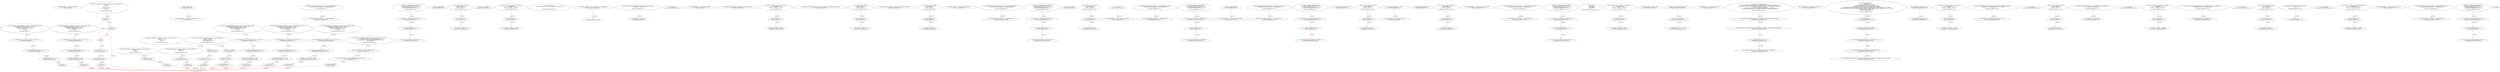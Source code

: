 digraph  {
13 [label="2_ mapping(address => uint) balances_intou2;\n13-new_variable-3-3", method="", type_label=new_variable];
19 [label="3_ function transfer_undrflow2(address _to, uint _value) public returns (bool) {\n    require(balances_intou2[msg.sender] - _value >= 0);   \n    balances_intou2[msg.sender] -= _value;   \n    balances_intou2[_to] += _value;   \n    return true;\n  }\n19-function_definition-4-9", method="transfer_undrflow2(address _to,uint _value)", type_label=function_definition];
35 [label="4_ require(balances_intou2[msg.sender] - _value >= 0);\n35-expression_statement-5-5", method="transfer_undrflow2(address _to,uint _value)", type_label=expression_statement];
48 [label="5_ balances_intou2[msg.sender] -= _value;\n48-expression_statement-6-6", method="transfer_undrflow2(address _to,uint _value)", type_label=expression_statement];
56 [label="6_ balances_intou2[_to] += _value;\n56-expression_statement-7-7", method="transfer_undrflow2(address _to,uint _value)", type_label=expression_statement];
62 [label="7_ return true;\n62-return-8-8", method="transfer_undrflow2(address _to,uint _value)", type_label=return];
65 [label="9_ address public owner;\n65-new_variable-10-10", method="", type_label=new_variable];
70 [label="10_ mapping(address => uint) public lockTime_intou17;\n70-new_variable-11-11", method="", type_label=new_variable];
77 [label="11_ function increaseLockTime_intou17(uint _secondsToIncrease) public {\n        lockTime_intou17[msg.sender] += _secondsToIncrease;   \n    }\n77-function_definition-12-14", method="increaseLockTime_intou17(uint _secondsToIncrease)", type_label=function_definition];
85 [label="12_ lockTime_intou17[msg.sender] += _secondsToIncrease;\n85-expression_statement-13-13", method="increaseLockTime_intou17(uint _secondsToIncrease)", type_label=expression_statement];
93 [label="14_ function withdraw_intou17() public {\n        require(now > lockTime_intou17[msg.sender]);    \n        uint transferValue_intou17 = 10;           \n        msg.sender.transfer(transferValue_intou17);\n    }\n93-function_definition-15-19", method="withdraw_intou17()", type_label=function_definition];
97 [label="15_ require(now > lockTime_intou17[msg.sender]);\n97-expression_statement-16-16", method="withdraw_intou17()", type_label=expression_statement];
108 [label="16_ uint transferValue_intou17 = 10;\n108-new_variable-17-17", method="withdraw_intou17()", type_label=new_variable];
114 [label="17_ msg.sender.transfer(transferValue_intou17);\n114-expression_statement-18-18", method="withdraw_intou17()", type_label=expression_statement];
123 [label="19_ address public newOwner;\n123-new_variable-20-20", method="", type_label=new_variable];
128 [label="20_ function bug_intou27() public{\n    uint8 vundflw =0;\n    vundflw = vundflw -10;    \n}\n128-function_definition-21-24", method="bug_intou27()", type_label=function_definition];
132 [label="21_ uint8 vundflw =0;\n132-new_variable-22-22", method="bug_intou27()", type_label=new_variable];
138 [label="22_ vundflw = vundflw -10;\n138-expression_statement-23-23", method="bug_intou27()", type_label=expression_statement];
156 [label="26_ owner = msg.sender;\n156-expression_statement-27-27", method="", type_label=expression_statement];
162 [label="28_ function bug_intou32(uint8 p_intou32) public{\n    uint8 vundflw1=0;\n    vundflw1 = vundflw1 + p_intou32;    \n}\n162-function_definition-29-32", method="bug_intou32(uint8 p_intou32)", type_label=function_definition];
170 [label="29_ uint8 vundflw1=0;\n170-new_variable-30-30", method="bug_intou32(uint8 p_intou32)", type_label=new_variable];
176 [label="30_ vundflw1 = vundflw1 + p_intou32;\n176-expression_statement-31-31", method="bug_intou32(uint8 p_intou32)", type_label=expression_statement];
182 [label="32_ modifier onlyOwner {\n        require(msg.sender == owner || msg.sender == address(this));\n        _;\n    }\n182-expression_statement-33-36", method="", type_label=expression_statement];
185 [label="33_ require(msg.sender == owner || msg.sender == address(this));\n185-expression_statement-34-34", method="", type_label=expression_statement];
202 [label="34_ _;\n202-expression_statement-35-35", method="", type_label=expression_statement];
204 [label="36_ function transferOwnership(address _newOwner) public onlyOwner {\n        newOwner = _newOwner;\n    }\n204-function_definition-37-39", method="transferOwnership(address _newOwner)", type_label=function_definition];
211 [label="36_ onlyOwner\n211-expression_statement-37-37", method="transferOwnership(address _newOwner)", type_label=expression_statement];
214 [label="37_ newOwner = _newOwner;\n214-expression_statement-38-38", method="transferOwnership(address _newOwner)", type_label=expression_statement];
218 [label="39_ mapping(address => uint) balances_intou38;\n218-new_variable-40-40", method="", type_label=new_variable];
224 [label="40_ function transfer_intou38(address _to, uint _value) public returns (bool) {\n    require(balances_intou38[msg.sender] - _value >= 0);   \n    balances_intou38[msg.sender] -= _value;   \n    balances_intou38[_to] += _value;   \n    return true;\n  }\n224-function_definition-41-46", method="transfer_intou38(address _to,uint _value)", type_label=function_definition];
240 [label="41_ require(balances_intou38[msg.sender] - _value >= 0);\n240-expression_statement-42-42", method="transfer_intou38(address _to,uint _value)", type_label=expression_statement];
253 [label="42_ balances_intou38[msg.sender] -= _value;\n253-expression_statement-43-43", method="transfer_intou38(address _to,uint _value)", type_label=expression_statement];
261 [label="43_ balances_intou38[_to] += _value;\n261-expression_statement-44-44", method="transfer_intou38(address _to,uint _value)", type_label=expression_statement];
267 [label="44_ return true;\n267-return-45-45", method="transfer_intou38(address _to,uint _value)", type_label=return];
273 [label="48_ function mul(uint256 a, uint256 b) internal pure returns (uint256) {\n    if (a == 0) {\n      return 0;\n    }\n    uint256 c = a * b;\n    assert(c / a == b);\n    return c;\n  }\n273-function_definition-49-56", method="mul(uint256 a,uint256 b)", type_label=function_definition];
290 [label="49_ if_a == 0\n290-if-50-52", method="mul(uint256 a,uint256 b)", type_label=if];
1876 [label="49_ end_if", method="mul(uint256 a,uint256 b)", type_label=end_if];
295 [label="50_ return 0;\n295-return-51-51", method="mul(uint256 a,uint256 b)", type_label=return];
297 [label="52_ uint256 c = a * b;\n297-new_variable-53-53", method="mul(uint256 a,uint256 b)", type_label=new_variable];
305 [label="53_ assert(c / a == b);\n305-expression_statement-54-54", method="mul(uint256 a,uint256 b)", type_label=expression_statement];
314 [label="54_ return c;\n314-return-55-55", method="mul(uint256 a,uint256 b)", type_label=return];
316 [label="56_ function div(uint256 a, uint256 b) internal pure returns (uint256) {\n    uint256 c = a / b;\n    return c;\n  }\n316-function_definition-57-60", method="div(uint256 a,uint256 b)", type_label=function_definition];
333 [label="57_ uint256 c = a / b;\n333-new_variable-58-58", method="div(uint256 a,uint256 b)", type_label=new_variable];
341 [label="58_ return c;\n341-return-59-59", method="div(uint256 a,uint256 b)", type_label=return];
343 [label="60_ function sub(uint256 a, uint256 b) internal pure returns (uint256) {\n    assert(b <= a);\n    return a - b;\n  }\n343-function_definition-61-64", method="sub(uint256 a,uint256 b)", type_label=function_definition];
360 [label="61_ assert(b <= a);\n360-expression_statement-62-62", method="sub(uint256 a,uint256 b)", type_label=expression_statement];
367 [label="62_ return a - b;\n367-return-63-63", method="sub(uint256 a,uint256 b)", type_label=return];
371 [label="64_ function add(uint256 a, uint256 b) internal pure returns (uint256) {\n    uint256 c = a + b;\n    assert(c >= a);\n    return c;\n  }\n371-function_definition-65-69", method="add(uint256 a,uint256 b)", type_label=function_definition];
388 [label="65_ uint256 c = a + b;\n388-new_variable-66-66", method="add(uint256 a,uint256 b)", type_label=new_variable];
396 [label="66_ assert(c >= a);\n396-expression_statement-67-67", method="add(uint256 a,uint256 b)", type_label=expression_statement];
403 [label="67_ return c;\n403-return-68-68", method="add(uint256 a,uint256 b)", type_label=return];
405 [label="69_ function ceil(uint256 a, uint256 m) internal pure returns (uint256) {\n    uint256 c = add(a,m);\n    uint256 d = sub(c,1);\n    return mul(div(d,m),m);\n  }\n405-function_definition-70-74", method="ceil(uint256 a,uint256 m)", type_label=function_definition];
422 [label="70_ uint256 c = add(a,m);\n422-new_variable-71-71", method="ceil(uint256 a,uint256 m)", type_label=new_variable];
433 [label="71_ uint256 d = sub(c,1);\n433-new_variable-72-72", method="ceil(uint256 a,uint256 m)", type_label=new_variable];
444 [label="72_ return mul(div(d,m),m);\n444-return-73-73", method="ceil(uint256 a,uint256 m)", type_label=return];
459 [label="76_ function balanceOf(address who) external view returns (uint256);\n459-function_definition-77-77", method="balanceOf(address who)", type_label=function_definition];
471 [label="77_ function bug_intou4(uint8 p_intou4) public{\n    uint8 vundflw1=0;\n    vundflw1 = vundflw1 + p_intou4;    \n}\n471-function_definition-78-81", method="bug_intou4(uint8 p_intou4)", type_label=function_definition];
479 [label="78_ uint8 vundflw1=0;\n479-new_variable-79-79", method="bug_intou4(uint8 p_intou4)", type_label=new_variable];
485 [label="79_ vundflw1 = vundflw1 + p_intou4;\n485-expression_statement-80-80", method="bug_intou4(uint8 p_intou4)", type_label=expression_statement];
491 [label="81_ function transferFrom(address from, address to, uint256 value) external returns (bool);\n491-function_definition-82-82", method="transferFrom(address from,address to,uint256 value)", type_label=function_definition];
510 [label="82_ function bug_intou7() public{\n    uint8 vundflw =0;\n    vundflw = vundflw -10;    \n}\n510-function_definition-83-86", method="bug_intou7()", type_label=function_definition];
514 [label="83_ uint8 vundflw =0;\n514-new_variable-84-84", method="bug_intou7()", type_label=new_variable];
520 [label="84_ vundflw = vundflw -10;\n520-expression_statement-85-85", method="bug_intou7()", type_label=expression_statement];
526 [label="86_ function transfer(address to, uint256 value) external returns (bool);\n526-function_definition-87-87", method="transfer(address to,uint256 value)", type_label=function_definition];
541 [label="87_ function bug_intou23() public{\n    uint8 vundflw =0;\n    vundflw = vundflw -10;    \n}\n541-function_definition-88-91", method="bug_intou23()", type_label=function_definition];
545 [label="88_ uint8 vundflw =0;\n545-new_variable-89-89", method="bug_intou23()", type_label=new_variable];
551 [label="89_ vundflw = vundflw -10;\n551-expression_statement-90-90", method="bug_intou23()", type_label=expression_statement];
563 [label="93_ mapping(address => uint) public lockTime_intou37;\n563-new_variable-94-94", method="", type_label=new_variable];
570 [label="94_ function increaseLockTime_intou37(uint _secondsToIncrease) public {\n        lockTime_intou37[msg.sender] += _secondsToIncrease;   \n    }\n570-function_definition-95-97", method="increaseLockTime_intou37(uint _secondsToIncrease)", type_label=function_definition];
578 [label="95_ lockTime_intou37[msg.sender] += _secondsToIncrease;\n578-expression_statement-96-96", method="increaseLockTime_intou37(uint _secondsToIncrease)", type_label=expression_statement];
586 [label="97_ function withdraw_intou37() public {\n        require(now > lockTime_intou37[msg.sender]);    \n        uint transferValue_intou37 = 10;           \n        msg.sender.transfer(transferValue_intou37);\n    }\n586-function_definition-98-102", method="withdraw_intou37()", type_label=function_definition];
590 [label="98_ require(now > lockTime_intou37[msg.sender]);\n590-expression_statement-99-99", method="withdraw_intou37()", type_label=expression_statement];
601 [label="99_ uint transferValue_intou37 = 10;\n601-new_variable-100-100", method="withdraw_intou37()", type_label=new_variable];
607 [label="100_ msg.sender.transfer(transferValue_intou37);\n607-expression_statement-101-101", method="withdraw_intou37()", type_label=expression_statement];
616 [label="102_ Token public token;\n616-new_variable-103-103", method="", type_label=new_variable];
622 [label="103_ function bug_intou3() public{\n    uint8 vundflw =0;\n    vundflw = vundflw -10;    \n}\n622-function_definition-104-107", method="bug_intou3()", type_label=function_definition];
626 [label="104_ uint8 vundflw =0;\n626-new_variable-105-105", method="bug_intou3()", type_label=new_variable];
632 [label="105_ vundflw = vundflw -10;\n632-expression_statement-106-106", method="bug_intou3()", type_label=expression_statement];
638 [label="107_ bool lock;\n638-new_variable-108-108", method="", type_label=new_variable];
642 [label="108_ mapping(address => uint) public lockTime_intou9;\n642-new_variable-109-109", method="", type_label=new_variable];
649 [label="109_ function increaseLockTime_intou9(uint _secondsToIncrease) public {\n        lockTime_intou9[msg.sender] += _secondsToIncrease;   \n    }\n649-function_definition-110-112", method="increaseLockTime_intou9(uint _secondsToIncrease)", type_label=function_definition];
657 [label="110_ lockTime_intou9[msg.sender] += _secondsToIncrease;\n657-expression_statement-111-111", method="increaseLockTime_intou9(uint _secondsToIncrease)", type_label=expression_statement];
665 [label="112_ function withdraw_intou9() public {\n        require(now > lockTime_intou9[msg.sender]);    \n        uint transferValue_intou9 = 10;           \n        msg.sender.transfer(transferValue_intou9);\n    }\n665-function_definition-113-117", method="withdraw_intou9()", type_label=function_definition];
669 [label="113_ require(now > lockTime_intou9[msg.sender]);\n669-expression_statement-114-114", method="withdraw_intou9()", type_label=expression_statement];
680 [label="114_ uint transferValue_intou9 = 10;\n680-new_variable-115-115", method="withdraw_intou9()", type_label=new_variable];
686 [label="115_ msg.sender.transfer(transferValue_intou9);\n686-expression_statement-116-116", method="withdraw_intou9()", type_label=expression_statement];
695 [label="117_ uint256 public stakeTokens;\n695-new_variable-118-118", method="", type_label=new_variable];
700 [label="118_ mapping(address => uint) public lockTime_intou25;\n700-new_variable-119-119", method="", type_label=new_variable];
707 [label="119_ function increaseLockTime_intou25(uint _secondsToIncrease) public {\n        lockTime_intou25[msg.sender] += _secondsToIncrease;   \n    }\n707-function_definition-120-122", method="increaseLockTime_intou25(uint _secondsToIncrease)", type_label=function_definition];
715 [label="120_ lockTime_intou25[msg.sender] += _secondsToIncrease;\n715-expression_statement-121-121", method="increaseLockTime_intou25(uint _secondsToIncrease)", type_label=expression_statement];
723 [label="122_ function withdraw_intou25() public {\n        require(now > lockTime_intou25[msg.sender]);    \n        uint transferValue_intou25 = 10;           \n        msg.sender.transfer(transferValue_intou25);\n    }\n723-function_definition-123-127", method="withdraw_intou25()", type_label=function_definition];
727 [label="123_ require(now > lockTime_intou25[msg.sender]);\n727-expression_statement-124-124", method="withdraw_intou25()", type_label=expression_statement];
738 [label="124_ uint transferValue_intou25 = 10;\n738-new_variable-125-125", method="withdraw_intou25()", type_label=new_variable];
744 [label="125_ msg.sender.transfer(transferValue_intou25);\n744-expression_statement-126-126", method="withdraw_intou25()", type_label=expression_statement];
753 [label="127_ uint256 private basePercent = 200;\n753-new_variable-128-128", method="", type_label=new_variable];
764 [label="129_ function bug_intou19() public{\n    uint8 vundflw =0;\n    vundflw = vundflw -10;    \n}\n764-function_definition-130-133", method="bug_intou19()", type_label=function_definition];
768 [label="130_ uint8 vundflw =0;\n768-new_variable-131-131", method="bug_intou19()", type_label=new_variable];
774 [label="131_ vundflw = vundflw -10;\n774-expression_statement-132-132", method="bug_intou19()", type_label=expression_statement];
780 [label="133_ uint256 public stakeTime = 1814400;\n780-new_variable-134-134", method="", type_label=new_variable];
786 [label="134_ mapping(address => uint) balances_intou26;\n786-new_variable-135-135", method="", type_label=new_variable];
792 [label="135_ function transfer_intou26(address _to, uint _value) public returns (bool) {\n    require(balances_intou26[msg.sender] - _value >= 0);   \n    balances_intou26[msg.sender] -= _value;   \n    balances_intou26[_to] += _value;   \n    return true;\n  }\n792-function_definition-136-141", method="transfer_intou26(address _to,uint _value)", type_label=function_definition];
808 [label="136_ require(balances_intou26[msg.sender] - _value >= 0);\n808-expression_statement-137-137", method="transfer_intou26(address _to,uint _value)", type_label=expression_statement];
821 [label="137_ balances_intou26[msg.sender] -= _value;\n821-expression_statement-138-138", method="transfer_intou26(address _to,uint _value)", type_label=expression_statement];
829 [label="138_ balances_intou26[_to] += _value;\n829-expression_statement-139-139", method="transfer_intou26(address _to,uint _value)", type_label=expression_statement];
835 [label="139_ return true;\n835-return-140-140", method="transfer_intou26(address _to,uint _value)", type_label=return];
838 [label="141_ uint public stakePercentage = 30;\n838-new_variable-142-142", method="", type_label=new_variable];
844 [label="142_ function bug_intou31() public{\n    uint8 vundflw =0;\n    vundflw = vundflw -10;    \n}\n844-function_definition-143-146", method="bug_intou31()", type_label=function_definition];
848 [label="143_ uint8 vundflw =0;\n848-new_variable-144-144", method="bug_intou31()", type_label=new_variable];
854 [label="144_ vundflw = vundflw -10;\n854-expression_statement-145-145", method="bug_intou31()", type_label=expression_statement];
874 [label="147_ mapping(address => uint) public lockTime_intou13;\n874-new_variable-148-148", method="", type_label=new_variable];
881 [label="148_ function increaseLockTime_intou13(uint _secondsToIncrease) public {\n        lockTime_intou13[msg.sender] += _secondsToIncrease;   \n    }\n881-function_definition-149-151", method="increaseLockTime_intou13(uint _secondsToIncrease)", type_label=function_definition];
889 [label="149_ lockTime_intou13[msg.sender] += _secondsToIncrease;\n889-expression_statement-150-150", method="increaseLockTime_intou13(uint _secondsToIncrease)", type_label=expression_statement];
897 [label="151_ function withdraw_intou13() public {\n        require(now > lockTime_intou13[msg.sender]);    \n        uint transferValue_intou13 = 10;           \n        msg.sender.transfer(transferValue_intou13);\n    }\n897-function_definition-152-156", method="withdraw_intou13()", type_label=function_definition];
901 [label="152_ require(now > lockTime_intou13[msg.sender]);\n901-expression_statement-153-153", method="withdraw_intou13()", type_label=expression_statement];
912 [label="153_ uint transferValue_intou13 = 10;\n912-new_variable-154-154", method="withdraw_intou13()", type_label=new_variable];
918 [label="154_ msg.sender.transfer(transferValue_intou13);\n918-expression_statement-155-155", method="withdraw_intou13()", type_label=expression_statement];
941 [label="157_ struct stake{\n        uint256 time;\n        bool redeem;\n        uint256 tokens;\n    }\n941-expression_statement-158-162", method="stake()", type_label=expression_statement];
955 [label="162_ function bug_intou20(uint8 p_intou20) public{\n    uint8 vundflw1=0;\n    vundflw1 = vundflw1 + p_intou20;    \n}\n955-function_definition-163-166", method="bug_intou20(uint8 p_intou20)", type_label=function_definition];
963 [label="163_ uint8 vundflw1=0;\n963-new_variable-164-164", method="bug_intou20(uint8 p_intou20)", type_label=new_variable];
969 [label="164_ vundflw1 = vundflw1 + p_intou20;\n969-expression_statement-165-165", method="bug_intou20(uint8 p_intou20)", type_label=expression_statement];
975 [label="166_ mapping(address => stake) staker;\n975-new_variable-167-167", method="", type_label=new_variable];
988 [label="168_ token = Token(tokenContractAddress);\n988-expression_statement-169-169", method="", type_label=expression_statement];
995 [label="169_ owner = msg.sender;\n995-expression_statement-170-170", method="", type_label=expression_statement];
1001 [label="170_ stakeTokens = 500 * 10 ** uint(10);\n1001-expression_statement-171-171", method="", type_label=expression_statement];
1011 [label="172_ mapping(address => uint) balances_intou14;\n1011-new_variable-173-173", method="", type_label=new_variable];
1017 [label="173_ function transfer_intou14(address _to, uint _value) public returns (bool) {\n    require(balances_intou14[msg.sender] - _value >= 0);   \n    balances_intou14[msg.sender] -= _value;   \n    balances_intou14[_to] += _value;   \n    return true;\n  }\n1017-function_definition-174-179", method="transfer_intou14(address _to,uint _value)", type_label=function_definition];
1033 [label="174_ require(balances_intou14[msg.sender] - _value >= 0);\n1033-expression_statement-175-175", method="transfer_intou14(address _to,uint _value)", type_label=expression_statement];
1046 [label="175_ balances_intou14[msg.sender] -= _value;\n1046-expression_statement-176-176", method="transfer_intou14(address _to,uint _value)", type_label=expression_statement];
1054 [label="176_ balances_intou14[_to] += _value;\n1054-expression_statement-177-177", method="transfer_intou14(address _to,uint _value)", type_label=expression_statement];
1060 [label="177_ return true;\n1060-return-178-178", method="transfer_intou14(address _to,uint _value)", type_label=return];
1063 [label="179_ function startStaking() public{\n        require(token.balanceOf(msg.sender) >= stakeTokens + findOnePercent(stakeTokens));\n        require(token.transferFrom(msg.sender, address(this), stakeTokens  + findOnePercent(stakeTokens)));\n        staker[msg.sender].time = now;\n        staker[msg.sender].tokens =  staker[msg.sender].tokens + stakeTokens;\n        emit stakingstarted(msg.sender, staker[msg.sender].tokens, staker[msg.sender].time);\n    }\n1063-function_definition-180-186", method="startStaking()", type_label=function_definition];
1067 [label="180_ require(token.balanceOf(msg.sender) >= stakeTokens + findOnePercent(stakeTokens));\n1067-expression_statement-181-181", method="startStaking()", type_label=expression_statement];
1086 [label="181_ require(token.transferFrom(msg.sender, address(this), stakeTokens  + findOnePercent(stakeTokens)));\n1086-expression_statement-182-182", method="startStaking()", type_label=expression_statement];
1109 [label="182_ staker[msg.sender].time = now;\n1109-expression_statement-183-183", method="startStaking()", type_label=expression_statement];
1119 [label="183_ staker[msg.sender].tokens =  staker[msg.sender].tokens + stakeTokens;\n1119-expression_statement-184-184", method="startStaking()", type_label=expression_statement];
1159 [label="186_ mapping(address => uint) balances_intou30;\n1159-new_variable-187-187", method="", type_label=new_variable];
1165 [label="187_ function transfer_intou30(address _to, uint _value) public returns (bool) {\n    require(balances_intou30[msg.sender] - _value >= 0);   \n    balances_intou30[msg.sender] -= _value;   \n    balances_intou30[_to] += _value;   \n    return true;\n  }\n1165-function_definition-188-193", method="transfer_intou30(address _to,uint _value)", type_label=function_definition];
1181 [label="188_ require(balances_intou30[msg.sender] - _value >= 0);\n1181-expression_statement-189-189", method="transfer_intou30(address _to,uint _value)", type_label=expression_statement];
1194 [label="189_ balances_intou30[msg.sender] -= _value;\n1194-expression_statement-190-190", method="transfer_intou30(address _to,uint _value)", type_label=expression_statement];
1202 [label="190_ balances_intou30[_to] += _value;\n1202-expression_statement-191-191", method="transfer_intou30(address _to,uint _value)", type_label=expression_statement];
1208 [label="191_ return true;\n1208-return-192-192", method="transfer_intou30(address _to,uint _value)", type_label=return];
1211 [label="193_ function redeem() public{\n        require(!lock);\n        require(!staker[msg.sender].redeem);\n        require(staker[msg.sender].time + stakeTime <= now);\n        require(token.transfer(msg.sender,staker[msg.sender].tokens));\n        require(token.transferFrom(owner, msg.sender ,staker[msg.sender].tokens * stakePercentage * 100 / 10000));\n        emit tokensRedeemed(msg.sender, staker[msg.sender].tokens, staker[msg.sender].tokens * stakePercentage * 100 / 10000);\n        staker[msg.sender].redeem = true;\n        staker[msg.sender].tokens = 0;\n    }\n1211-function_definition-194-203", method="redeem()", type_label=function_definition];
1215 [label="194_ require(!lock);\n1215-expression_statement-195-195", method="redeem()", type_label=expression_statement];
1221 [label="195_ require(!staker[msg.sender].redeem);\n1221-expression_statement-196-196", method="redeem()", type_label=expression_statement];
1233 [label="196_ require(staker[msg.sender].time + stakeTime <= now);\n1233-expression_statement-197-197", method="redeem()", type_label=expression_statement];
1248 [label="197_ require(token.transfer(msg.sender,staker[msg.sender].tokens));\n1248-expression_statement-198-198", method="redeem()", type_label=expression_statement];
1268 [label="198_ require(token.transferFrom(owner, msg.sender ,staker[msg.sender].tokens * stakePercentage * 100 / 10000));\n1268-expression_statement-199-199", method="redeem()", type_label=expression_statement];
1324 [label="200_ staker[msg.sender].redeem = true;\n1324-expression_statement-201-201", method="redeem()", type_label=expression_statement];
1335 [label="201_ staker[msg.sender].tokens = 0;\n1335-expression_statement-202-202", method="redeem()", type_label=expression_statement];
1345 [label="203_ function bug_intou8(uint8 p_intou8) public{\n    uint8 vundflw1=0;\n    vundflw1 = vundflw1 + p_intou8;    \n}\n1345-function_definition-204-207", method="bug_intou8(uint8 p_intou8)", type_label=function_definition];
1353 [label="204_ uint8 vundflw1=0;\n1353-new_variable-205-205", method="bug_intou8(uint8 p_intou8)", type_label=new_variable];
1359 [label="205_ vundflw1 = vundflw1 + p_intou8;\n1359-expression_statement-206-206", method="bug_intou8(uint8 p_intou8)", type_label=expression_statement];
1365 [label="207_ function changeStakeTokens(uint256 _NewTokensThreshold) public onlyOwner{\n        stakeTokens = _NewTokensThreshold * 10 ** uint(10);\n    }\n1365-function_definition-208-210", method="changeStakeTokens(uint256 _NewTokensThreshold)", type_label=function_definition];
1372 [label="207_ onlyOwner\n1372-expression_statement-208-208", method="changeStakeTokens(uint256 _NewTokensThreshold)", type_label=expression_statement];
1375 [label="208_ stakeTokens = _NewTokensThreshold * 10 ** uint(10);\n1375-expression_statement-209-209", method="changeStakeTokens(uint256 _NewTokensThreshold)", type_label=expression_statement];
1385 [label="210_ function bug_intou39() public{\n    uint8 vundflw =0;\n    vundflw = vundflw -10;    \n}\n1385-function_definition-211-214", method="bug_intou39()", type_label=function_definition];
1389 [label="211_ uint8 vundflw =0;\n1389-new_variable-212-212", method="bug_intou39()", type_label=new_variable];
1395 [label="212_ vundflw = vundflw -10;\n1395-expression_statement-213-213", method="bug_intou39()", type_label=expression_statement];
1401 [label="214_ function changeStakeTime(uint256 _newStakeTime) public onlyOwner{\n        stakeTime = _newStakeTime;\n    }\n1401-function_definition-215-217", method="changeStakeTime(uint256 _newStakeTime)", type_label=function_definition];
1408 [label="214_ onlyOwner\n1408-expression_statement-215-215", method="changeStakeTime(uint256 _newStakeTime)", type_label=expression_statement];
1411 [label="215_ stakeTime = _newStakeTime;\n1411-expression_statement-216-216", method="changeStakeTime(uint256 _newStakeTime)", type_label=expression_statement];
1415 [label="217_ function bug_intou36(uint8 p_intou36) public{\n    uint8 vundflw1=0;\n    vundflw1 = vundflw1 + p_intou36;    \n}\n1415-function_definition-218-221", method="bug_intou36(uint8 p_intou36)", type_label=function_definition];
1423 [label="218_ uint8 vundflw1=0;\n1423-new_variable-219-219", method="bug_intou36(uint8 p_intou36)", type_label=new_variable];
1429 [label="219_ vundflw1 = vundflw1 + p_intou36;\n1429-expression_statement-220-220", method="bug_intou36(uint8 p_intou36)", type_label=expression_statement];
1435 [label="221_ function changeStakingPercentage(uint _newStakePercentage) public onlyOwner{\n        stakePercentage = _newStakePercentage;\n    }\n1435-function_definition-222-224", method="changeStakingPercentage(uint _newStakePercentage)", type_label=function_definition];
1442 [label="221_ onlyOwner\n1442-expression_statement-222-222", method="changeStakingPercentage(uint _newStakePercentage)", type_label=expression_statement];
1445 [label="222_ stakePercentage = _newStakePercentage;\n1445-expression_statement-223-223", method="changeStakingPercentage(uint _newStakePercentage)", type_label=expression_statement];
1449 [label="224_ function bug_intou35() public{\n    uint8 vundflw =0;\n    vundflw = vundflw -10;    \n}\n1449-function_definition-225-228", method="bug_intou35()", type_label=function_definition];
1453 [label="225_ uint8 vundflw =0;\n1453-new_variable-226-226", method="bug_intou35()", type_label=new_variable];
1459 [label="226_ vundflw = vundflw -10;\n1459-expression_statement-227-227", method="bug_intou35()", type_label=expression_statement];
1465 [label="228_ function lockWithdrawals() public onlyOwner{\n        lock = true;\n    }\n1465-function_definition-229-231", method="lockWithdrawals()", type_label=function_definition];
1468 [label="228_ onlyOwner\n1468-expression_statement-229-229", method="lockWithdrawals()", type_label=expression_statement];
1471 [label="229_ lock = true;\n1471-expression_statement-230-230", method="lockWithdrawals()", type_label=expression_statement];
1476 [label="231_ function bug_intou40(uint8 p_intou40) public{\n    uint8 vundflw1=0;\n    vundflw1 = vundflw1 + p_intou40;    \n}\n1476-function_definition-232-235", method="bug_intou40(uint8 p_intou40)", type_label=function_definition];
1484 [label="232_ uint8 vundflw1=0;\n1484-new_variable-233-233", method="bug_intou40(uint8 p_intou40)", type_label=new_variable];
1490 [label="233_ vundflw1 = vundflw1 + p_intou40;\n1490-expression_statement-234-234", method="bug_intou40(uint8 p_intou40)", type_label=expression_statement];
1496 [label="235_ function findOnePercent(uint256 value) private view returns (uint256)  {\n        uint256 roundValue = value.ceil(basePercent);\n        uint256 onePercent = roundValue.mul(basePercent).div(10000);\n        return onePercent;\n    }\n1496-function_definition-236-240", method="findOnePercent(uint256 value)", type_label=function_definition];
1509 [label="236_ uint256 roundValue = value.ceil(basePercent);\n1509-new_variable-237-237", method="findOnePercent(uint256 value)", type_label=new_variable];
1520 [label="237_ uint256 onePercent = roundValue.mul(basePercent).div(10000);\n1520-new_variable-238-238", method="findOnePercent(uint256 value)", type_label=new_variable];
1536 [label="238_ return onePercent;\n1536-return-239-239", method="findOnePercent(uint256 value)", type_label=return];
1538 [label="240_ mapping(address => uint) public lockTime_intou33;\n1538-new_variable-241-241", method="", type_label=new_variable];
1545 [label="241_ function increaseLockTime_intou33(uint _secondsToIncrease) public {\n        lockTime_intou33[msg.sender] += _secondsToIncrease;   \n    }\n1545-function_definition-242-244", method="increaseLockTime_intou33(uint _secondsToIncrease)", type_label=function_definition];
1553 [label="242_ lockTime_intou33[msg.sender] += _secondsToIncrease;\n1553-expression_statement-243-243", method="increaseLockTime_intou33(uint _secondsToIncrease)", type_label=expression_statement];
1561 [label="244_ function withdraw_intou33() public {\n        require(now > lockTime_intou33[msg.sender]);    \n        uint transferValue_intou33 = 10;           \n        msg.sender.transfer(transferValue_intou33);\n    }\n1561-function_definition-245-249", method="withdraw_intou33()", type_label=function_definition];
1565 [label="245_ require(now > lockTime_intou33[msg.sender]);\n1565-expression_statement-246-246", method="withdraw_intou33()", type_label=expression_statement];
1576 [label="246_ uint transferValue_intou33 = 10;\n1576-new_variable-247-247", method="withdraw_intou33()", type_label=new_variable];
1582 [label="247_ msg.sender.transfer(transferValue_intou33);\n1582-expression_statement-248-248", method="withdraw_intou33()", type_label=expression_statement];
1 [label="0_ start_node", method="", type_label=start];
2 [label="0_ exit_node", method="", type_label=exit];
19 -> 35  [color=red, controlflow_type=next_line, edge_type=CFG_edge, key=0, label=next_line];
35 -> 48  [color=red, controlflow_type=next_line, edge_type=CFG_edge, key=0, label=next_line];
48 -> 56  [color=red, controlflow_type=next_line, edge_type=CFG_edge, key=0, label=next_line];
56 -> 62  [color=red, controlflow_type=next_line, edge_type=CFG_edge, key=0, label=next_line];
62 -> 2  [color=red, controlflow_type=return_exit, edge_type=CFG_edge, key=0, label=return_exit];
65 -> 70  [color=red, controlflow_type=next_line, edge_type=CFG_edge, key=0, label=next_line];
77 -> 85  [color=red, controlflow_type=next_line, edge_type=CFG_edge, key=0, label=next_line];
93 -> 97  [color=red, controlflow_type=next_line, edge_type=CFG_edge, key=0, label=next_line];
97 -> 108  [color=red, controlflow_type=next_line, edge_type=CFG_edge, key=0, label=next_line];
108 -> 114  [color=red, controlflow_type=next_line, edge_type=CFG_edge, key=0, label=next_line];
128 -> 132  [color=red, controlflow_type=next_line, edge_type=CFG_edge, key=0, label=next_line];
132 -> 138  [color=red, controlflow_type=next_line, edge_type=CFG_edge, key=0, label=next_line];
162 -> 170  [color=red, controlflow_type=next_line, edge_type=CFG_edge, key=0, label=next_line];
170 -> 176  [color=red, controlflow_type=next_line, edge_type=CFG_edge, key=0, label=next_line];
185 -> 202  [color=red, controlflow_type=next_line, edge_type=CFG_edge, key=0, label=next_line];
204 -> 214  [color=red, controlflow_type=next_line, edge_type=CFG_edge, key=0, label=next_line];
224 -> 240  [color=red, controlflow_type=next_line, edge_type=CFG_edge, key=0, label=next_line];
240 -> 253  [color=red, controlflow_type=next_line, edge_type=CFG_edge, key=0, label=next_line];
253 -> 261  [color=red, controlflow_type=next_line, edge_type=CFG_edge, key=0, label=next_line];
261 -> 267  [color=red, controlflow_type=next_line, edge_type=CFG_edge, key=0, label=next_line];
267 -> 2  [color=red, controlflow_type=return_exit, edge_type=CFG_edge, key=0, label=return_exit];
273 -> 290  [color=red, controlflow_type=next_line, edge_type=CFG_edge, key=0, label=next_line];
290 -> 295  [color=red, controlflow_type=pos_next, edge_type=CFG_edge, key=0, label=pos_next];
290 -> 1876  [color=red, controlflow_type=neg_next, edge_type=CFG_edge, key=0, label=neg_next];
1876 -> 297  [color=red, controlflow_type=next_line, edge_type=CFG_edge, key=0, label=next_line];
295 -> 1876  [color=red, controlflow_type=end_if, edge_type=CFG_edge, key=0, label=end_if];
295 -> 2  [color=red, controlflow_type=return_exit, edge_type=CFG_edge, key=0, label=return_exit];
297 -> 305  [color=red, controlflow_type=next_line, edge_type=CFG_edge, key=0, label=next_line];
305 -> 314  [color=red, controlflow_type=next_line, edge_type=CFG_edge, key=0, label=next_line];
314 -> 2  [color=red, controlflow_type=return_exit, edge_type=CFG_edge, key=0, label=return_exit];
316 -> 333  [color=red, controlflow_type=next_line, edge_type=CFG_edge, key=0, label=next_line];
333 -> 341  [color=red, controlflow_type=next_line, edge_type=CFG_edge, key=0, label=next_line];
341 -> 2  [color=red, controlflow_type=return_exit, edge_type=CFG_edge, key=0, label=return_exit];
343 -> 360  [color=red, controlflow_type=next_line, edge_type=CFG_edge, key=0, label=next_line];
360 -> 367  [color=red, controlflow_type=next_line, edge_type=CFG_edge, key=0, label=next_line];
367 -> 2  [color=red, controlflow_type=return_exit, edge_type=CFG_edge, key=0, label=return_exit];
371 -> 388  [color=red, controlflow_type=next_line, edge_type=CFG_edge, key=0, label=next_line];
388 -> 396  [color=red, controlflow_type=next_line, edge_type=CFG_edge, key=0, label=next_line];
396 -> 403  [color=red, controlflow_type=next_line, edge_type=CFG_edge, key=0, label=next_line];
403 -> 2  [color=red, controlflow_type=return_exit, edge_type=CFG_edge, key=0, label=return_exit];
405 -> 422  [color=red, controlflow_type=next_line, edge_type=CFG_edge, key=0, label=next_line];
422 -> 433  [color=red, controlflow_type=next_line, edge_type=CFG_edge, key=0, label=next_line];
433 -> 444  [color=red, controlflow_type=next_line, edge_type=CFG_edge, key=0, label=next_line];
444 -> 2  [color=red, controlflow_type=return_exit, edge_type=CFG_edge, key=0, label=return_exit];
471 -> 479  [color=red, controlflow_type=next_line, edge_type=CFG_edge, key=0, label=next_line];
479 -> 485  [color=red, controlflow_type=next_line, edge_type=CFG_edge, key=0, label=next_line];
510 -> 514  [color=red, controlflow_type=next_line, edge_type=CFG_edge, key=0, label=next_line];
514 -> 520  [color=red, controlflow_type=next_line, edge_type=CFG_edge, key=0, label=next_line];
541 -> 545  [color=red, controlflow_type=next_line, edge_type=CFG_edge, key=0, label=next_line];
545 -> 551  [color=red, controlflow_type=next_line, edge_type=CFG_edge, key=0, label=next_line];
570 -> 578  [color=red, controlflow_type=next_line, edge_type=CFG_edge, key=0, label=next_line];
586 -> 590  [color=red, controlflow_type=next_line, edge_type=CFG_edge, key=0, label=next_line];
590 -> 601  [color=red, controlflow_type=next_line, edge_type=CFG_edge, key=0, label=next_line];
601 -> 607  [color=red, controlflow_type=next_line, edge_type=CFG_edge, key=0, label=next_line];
622 -> 626  [color=red, controlflow_type=next_line, edge_type=CFG_edge, key=0, label=next_line];
626 -> 632  [color=red, controlflow_type=next_line, edge_type=CFG_edge, key=0, label=next_line];
638 -> 642  [color=red, controlflow_type=next_line, edge_type=CFG_edge, key=0, label=next_line];
649 -> 657  [color=red, controlflow_type=next_line, edge_type=CFG_edge, key=0, label=next_line];
665 -> 669  [color=red, controlflow_type=next_line, edge_type=CFG_edge, key=0, label=next_line];
669 -> 680  [color=red, controlflow_type=next_line, edge_type=CFG_edge, key=0, label=next_line];
680 -> 686  [color=red, controlflow_type=next_line, edge_type=CFG_edge, key=0, label=next_line];
695 -> 700  [color=red, controlflow_type=next_line, edge_type=CFG_edge, key=0, label=next_line];
707 -> 715  [color=red, controlflow_type=next_line, edge_type=CFG_edge, key=0, label=next_line];
723 -> 727  [color=red, controlflow_type=next_line, edge_type=CFG_edge, key=0, label=next_line];
727 -> 738  [color=red, controlflow_type=next_line, edge_type=CFG_edge, key=0, label=next_line];
738 -> 744  [color=red, controlflow_type=next_line, edge_type=CFG_edge, key=0, label=next_line];
764 -> 768  [color=red, controlflow_type=next_line, edge_type=CFG_edge, key=0, label=next_line];
768 -> 774  [color=red, controlflow_type=next_line, edge_type=CFG_edge, key=0, label=next_line];
780 -> 786  [color=red, controlflow_type=next_line, edge_type=CFG_edge, key=0, label=next_line];
792 -> 808  [color=red, controlflow_type=next_line, edge_type=CFG_edge, key=0, label=next_line];
808 -> 821  [color=red, controlflow_type=next_line, edge_type=CFG_edge, key=0, label=next_line];
821 -> 829  [color=red, controlflow_type=next_line, edge_type=CFG_edge, key=0, label=next_line];
829 -> 835  [color=red, controlflow_type=next_line, edge_type=CFG_edge, key=0, label=next_line];
835 -> 2  [color=red, controlflow_type=return_exit, edge_type=CFG_edge, key=0, label=return_exit];
844 -> 848  [color=red, controlflow_type=next_line, edge_type=CFG_edge, key=0, label=next_line];
848 -> 854  [color=red, controlflow_type=next_line, edge_type=CFG_edge, key=0, label=next_line];
881 -> 889  [color=red, controlflow_type=next_line, edge_type=CFG_edge, key=0, label=next_line];
897 -> 901  [color=red, controlflow_type=next_line, edge_type=CFG_edge, key=0, label=next_line];
901 -> 912  [color=red, controlflow_type=next_line, edge_type=CFG_edge, key=0, label=next_line];
912 -> 918  [color=red, controlflow_type=next_line, edge_type=CFG_edge, key=0, label=next_line];
955 -> 963  [color=red, controlflow_type=next_line, edge_type=CFG_edge, key=0, label=next_line];
963 -> 969  [color=red, controlflow_type=next_line, edge_type=CFG_edge, key=0, label=next_line];
988 -> 995  [color=red, controlflow_type=next_line, edge_type=CFG_edge, key=0, label=next_line];
995 -> 1001  [color=red, controlflow_type=next_line, edge_type=CFG_edge, key=0, label=next_line];
1017 -> 1033  [color=red, controlflow_type=next_line, edge_type=CFG_edge, key=0, label=next_line];
1033 -> 1046  [color=red, controlflow_type=next_line, edge_type=CFG_edge, key=0, label=next_line];
1046 -> 1054  [color=red, controlflow_type=next_line, edge_type=CFG_edge, key=0, label=next_line];
1054 -> 1060  [color=red, controlflow_type=next_line, edge_type=CFG_edge, key=0, label=next_line];
1060 -> 2  [color=red, controlflow_type=return_exit, edge_type=CFG_edge, key=0, label=return_exit];
1063 -> 1067  [color=red, controlflow_type=next_line, edge_type=CFG_edge, key=0, label=next_line];
1067 -> 1086  [color=red, controlflow_type=next_line, edge_type=CFG_edge, key=0, label=next_line];
1086 -> 1109  [color=red, controlflow_type=next_line, edge_type=CFG_edge, key=0, label=next_line];
1109 -> 1119  [color=red, controlflow_type=next_line, edge_type=CFG_edge, key=0, label=next_line];
1165 -> 1181  [color=red, controlflow_type=next_line, edge_type=CFG_edge, key=0, label=next_line];
1181 -> 1194  [color=red, controlflow_type=next_line, edge_type=CFG_edge, key=0, label=next_line];
1194 -> 1202  [color=red, controlflow_type=next_line, edge_type=CFG_edge, key=0, label=next_line];
1202 -> 1208  [color=red, controlflow_type=next_line, edge_type=CFG_edge, key=0, label=next_line];
1208 -> 2  [color=red, controlflow_type=return_exit, edge_type=CFG_edge, key=0, label=return_exit];
1211 -> 1215  [color=red, controlflow_type=next_line, edge_type=CFG_edge, key=0, label=next_line];
1215 -> 1221  [color=red, controlflow_type=next_line, edge_type=CFG_edge, key=0, label=next_line];
1221 -> 1233  [color=red, controlflow_type=next_line, edge_type=CFG_edge, key=0, label=next_line];
1233 -> 1248  [color=red, controlflow_type=next_line, edge_type=CFG_edge, key=0, label=next_line];
1248 -> 1268  [color=red, controlflow_type=next_line, edge_type=CFG_edge, key=0, label=next_line];
1324 -> 1335  [color=red, controlflow_type=next_line, edge_type=CFG_edge, key=0, label=next_line];
1345 -> 1353  [color=red, controlflow_type=next_line, edge_type=CFG_edge, key=0, label=next_line];
1353 -> 1359  [color=red, controlflow_type=next_line, edge_type=CFG_edge, key=0, label=next_line];
1365 -> 1375  [color=red, controlflow_type=next_line, edge_type=CFG_edge, key=0, label=next_line];
1385 -> 1389  [color=red, controlflow_type=next_line, edge_type=CFG_edge, key=0, label=next_line];
1389 -> 1395  [color=red, controlflow_type=next_line, edge_type=CFG_edge, key=0, label=next_line];
1401 -> 1411  [color=red, controlflow_type=next_line, edge_type=CFG_edge, key=0, label=next_line];
1415 -> 1423  [color=red, controlflow_type=next_line, edge_type=CFG_edge, key=0, label=next_line];
1423 -> 1429  [color=red, controlflow_type=next_line, edge_type=CFG_edge, key=0, label=next_line];
1435 -> 1445  [color=red, controlflow_type=next_line, edge_type=CFG_edge, key=0, label=next_line];
1449 -> 1453  [color=red, controlflow_type=next_line, edge_type=CFG_edge, key=0, label=next_line];
1453 -> 1459  [color=red, controlflow_type=next_line, edge_type=CFG_edge, key=0, label=next_line];
1465 -> 1471  [color=red, controlflow_type=next_line, edge_type=CFG_edge, key=0, label=next_line];
1476 -> 1484  [color=red, controlflow_type=next_line, edge_type=CFG_edge, key=0, label=next_line];
1484 -> 1490  [color=red, controlflow_type=next_line, edge_type=CFG_edge, key=0, label=next_line];
1496 -> 1509  [color=red, controlflow_type=next_line, edge_type=CFG_edge, key=0, label=next_line];
1509 -> 1520  [color=red, controlflow_type=next_line, edge_type=CFG_edge, key=0, label=next_line];
1520 -> 1536  [color=red, controlflow_type=next_line, edge_type=CFG_edge, key=0, label=next_line];
1536 -> 2  [color=red, controlflow_type=return_exit, edge_type=CFG_edge, key=0, label=return_exit];
1545 -> 1553  [color=red, controlflow_type=next_line, edge_type=CFG_edge, key=0, label=next_line];
1561 -> 1565  [color=red, controlflow_type=next_line, edge_type=CFG_edge, key=0, label=next_line];
1565 -> 1576  [color=red, controlflow_type=next_line, edge_type=CFG_edge, key=0, label=next_line];
1576 -> 1582  [color=red, controlflow_type=next_line, edge_type=CFG_edge, key=0, label=next_line];
}
